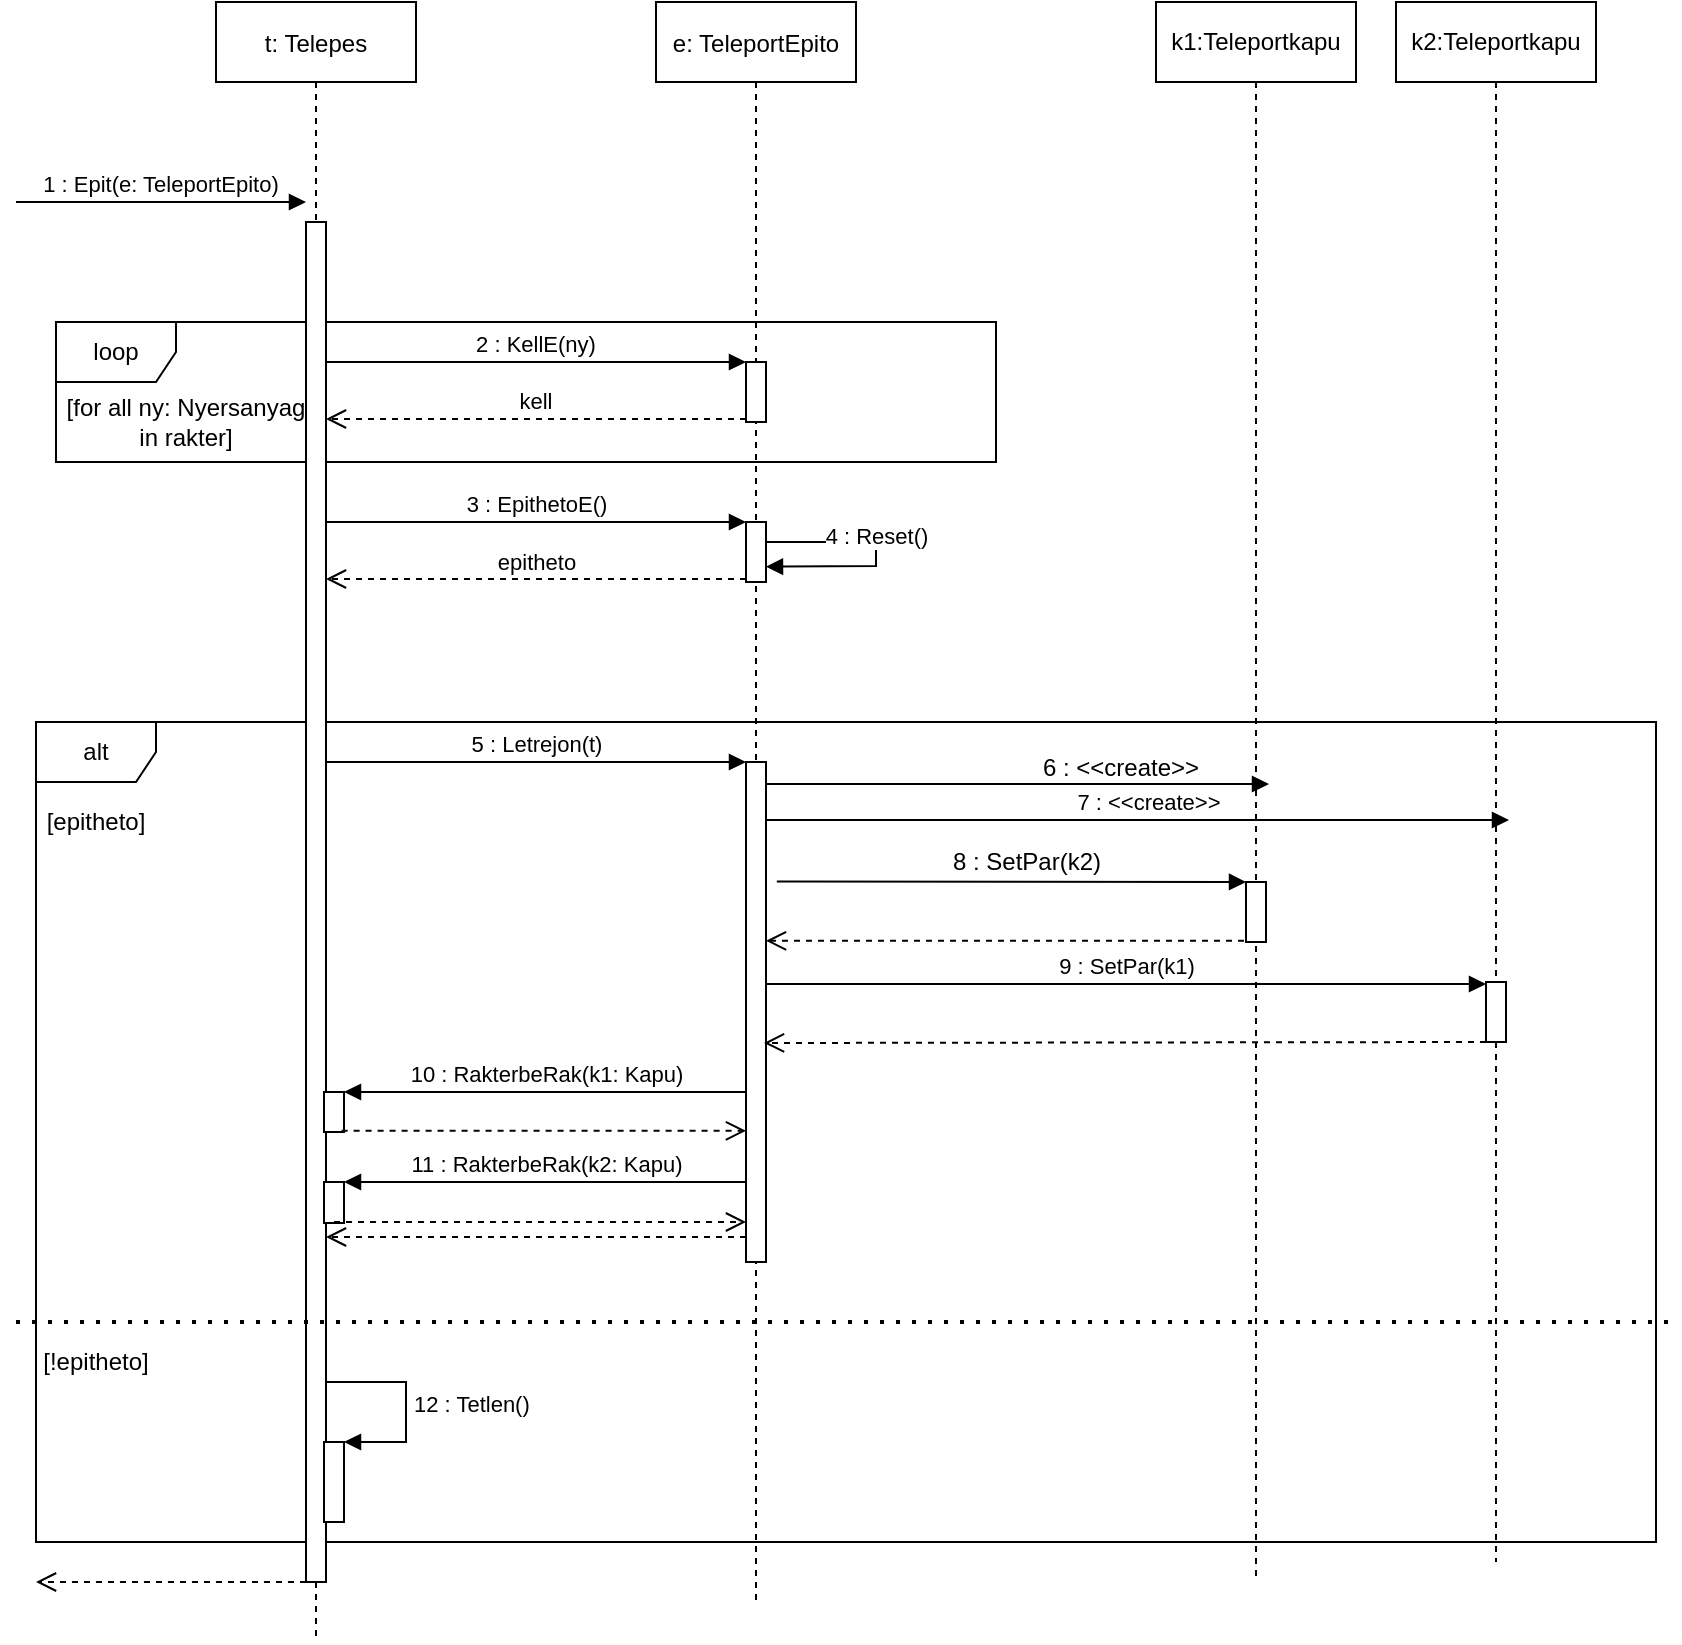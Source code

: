 <mxfile version="14.4.3" type="github" pages="2">
  <diagram id="e0D1zMPyesW4Om_QQEkk" name="Page-1">
    <mxGraphModel grid="1" gridSize="10" guides="1" tooltips="1" connect="1" arrows="1" page="1" fold="1" pageScale="1" pageWidth="1654" pageHeight="1169" math="0" shadow="0">
      <root>
        <mxCell id="0" />
        <mxCell id="1" parent="0" />
        <mxCell id="oiaefqIDaloyJVjSFk9S-1" value="alt" style="shape=umlFrame;whiteSpace=wrap;html=1;" vertex="1" parent="1">
          <mxGeometry x="30" y="380" width="810" height="410" as="geometry" />
        </mxCell>
        <mxCell id="oiaefqIDaloyJVjSFk9S-2" value="3 : EpithetoE()" style="html=1;verticalAlign=bottom;endArrow=block;entryX=0;entryY=0;" edge="1" parent="1" source="oiaefqIDaloyJVjSFk9S-5" target="oiaefqIDaloyJVjSFk9S-12">
          <mxGeometry relative="1" as="geometry">
            <mxPoint x="170" y="260" as="sourcePoint" />
          </mxGeometry>
        </mxCell>
        <mxCell id="oiaefqIDaloyJVjSFk9S-3" value="loop" style="shape=umlFrame;whiteSpace=wrap;html=1;" vertex="1" parent="1">
          <mxGeometry x="40" y="180" width="470" height="70" as="geometry" />
        </mxCell>
        <mxCell id="oiaefqIDaloyJVjSFk9S-4" value="t: Telepes" style="shape=umlLifeline;perimeter=lifelinePerimeter;container=1;collapsible=0;recursiveResize=0;rounded=0;shadow=0;strokeWidth=1;" vertex="1" parent="1">
          <mxGeometry x="120" y="20" width="100" height="820" as="geometry" />
        </mxCell>
        <mxCell id="oiaefqIDaloyJVjSFk9S-5" value="" style="html=1;points=[];perimeter=orthogonalPerimeter;" vertex="1" parent="oiaefqIDaloyJVjSFk9S-4">
          <mxGeometry x="45" y="110" width="10" height="680" as="geometry" />
        </mxCell>
        <mxCell id="oiaefqIDaloyJVjSFk9S-6" value="" style="html=1;points=[];perimeter=orthogonalPerimeter;" vertex="1" parent="oiaefqIDaloyJVjSFk9S-4">
          <mxGeometry x="54" y="720" width="10" height="40" as="geometry" />
        </mxCell>
        <mxCell id="oiaefqIDaloyJVjSFk9S-7" value="12 : Tetlen()" style="edgeStyle=orthogonalEdgeStyle;html=1;align=left;spacingLeft=2;endArrow=block;rounded=0;entryX=1;entryY=0;" edge="1" parent="oiaefqIDaloyJVjSFk9S-4" source="oiaefqIDaloyJVjSFk9S-5" target="oiaefqIDaloyJVjSFk9S-6">
          <mxGeometry relative="1" as="geometry">
            <mxPoint x="64" y="690" as="sourcePoint" />
            <Array as="points">
              <mxPoint x="95" y="690" />
              <mxPoint x="95" y="720" />
            </Array>
          </mxGeometry>
        </mxCell>
        <mxCell id="oiaefqIDaloyJVjSFk9S-8" value="" style="html=1;points=[];perimeter=orthogonalPerimeter;" vertex="1" parent="oiaefqIDaloyJVjSFk9S-4">
          <mxGeometry x="54" y="590" width="10" height="20.5" as="geometry" />
        </mxCell>
        <mxCell id="oiaefqIDaloyJVjSFk9S-9" value="" style="html=1;points=[];perimeter=orthogonalPerimeter;" vertex="1" parent="oiaefqIDaloyJVjSFk9S-4">
          <mxGeometry x="54" y="545" width="10" height="20" as="geometry" />
        </mxCell>
        <mxCell id="oiaefqIDaloyJVjSFk9S-11" value="e: TeleportEpito" style="shape=umlLifeline;perimeter=lifelinePerimeter;container=1;collapsible=0;recursiveResize=0;rounded=0;shadow=0;strokeWidth=1;" vertex="1" parent="1">
          <mxGeometry x="340" y="20" width="100" height="800" as="geometry" />
        </mxCell>
        <mxCell id="oiaefqIDaloyJVjSFk9S-12" value="" style="html=1;points=[];perimeter=orthogonalPerimeter;" vertex="1" parent="oiaefqIDaloyJVjSFk9S-11">
          <mxGeometry x="45" y="260" width="10" height="30" as="geometry" />
        </mxCell>
        <mxCell id="oiaefqIDaloyJVjSFk9S-13" value="" style="points=[];perimeter=orthogonalPerimeter;rounded=0;shadow=0;strokeWidth=1;" vertex="1" parent="oiaefqIDaloyJVjSFk9S-11">
          <mxGeometry x="45" y="180" width="10" height="30" as="geometry" />
        </mxCell>
        <mxCell id="oiaefqIDaloyJVjSFk9S-14" value="" style="html=1;points=[];perimeter=orthogonalPerimeter;" vertex="1" parent="oiaefqIDaloyJVjSFk9S-11">
          <mxGeometry x="45" y="380" width="10" height="250" as="geometry" />
        </mxCell>
        <mxCell id="oiaefqIDaloyJVjSFk9S-15" value="kell" style="verticalAlign=bottom;endArrow=open;dashed=1;endSize=8;exitX=0;exitY=0.95;shadow=0;strokeWidth=1;" edge="1" parent="1" source="oiaefqIDaloyJVjSFk9S-13" target="oiaefqIDaloyJVjSFk9S-5">
          <mxGeometry relative="1" as="geometry">
            <mxPoint x="275" y="236" as="targetPoint" />
          </mxGeometry>
        </mxCell>
        <mxCell id="oiaefqIDaloyJVjSFk9S-16" value="2 : KellE(ny)" style="verticalAlign=bottom;endArrow=block;entryX=0;entryY=0;shadow=0;strokeWidth=1;" edge="1" parent="1" source="oiaefqIDaloyJVjSFk9S-5" target="oiaefqIDaloyJVjSFk9S-13">
          <mxGeometry relative="1" as="geometry">
            <mxPoint x="275" y="160" as="sourcePoint" />
            <Array as="points" />
          </mxGeometry>
        </mxCell>
        <mxCell id="oiaefqIDaloyJVjSFk9S-17" value="[for all ny: Nyersanyag in rakter]" style="text;html=1;strokeColor=none;fillColor=none;align=center;verticalAlign=middle;whiteSpace=wrap;rounded=0;" vertex="1" parent="1">
          <mxGeometry x="40" y="220" width="130" height="20" as="geometry" />
        </mxCell>
        <mxCell id="oiaefqIDaloyJVjSFk9S-18" value="[epitheto]" style="text;html=1;strokeColor=none;fillColor=none;align=center;verticalAlign=middle;whiteSpace=wrap;rounded=0;" vertex="1" parent="1">
          <mxGeometry x="40" y="420" width="40" height="20" as="geometry" />
        </mxCell>
        <mxCell id="oiaefqIDaloyJVjSFk9S-19" value="epitheto" style="html=1;verticalAlign=bottom;endArrow=open;dashed=1;endSize=8;exitX=0;exitY=0.95;" edge="1" parent="1" source="oiaefqIDaloyJVjSFk9S-12" target="oiaefqIDaloyJVjSFk9S-5">
          <mxGeometry relative="1" as="geometry">
            <mxPoint x="170" y="279" as="targetPoint" />
          </mxGeometry>
        </mxCell>
        <mxCell id="oiaefqIDaloyJVjSFk9S-20" value="1 : Epit(e: TeleportEpito)" style="verticalAlign=bottom;startArrow=none;endArrow=block;startSize=8;shadow=0;strokeWidth=1;startFill=0;" edge="1" parent="1">
          <mxGeometry relative="1" as="geometry">
            <mxPoint x="20" y="120" as="sourcePoint" />
            <mxPoint x="165" y="120" as="targetPoint" />
          </mxGeometry>
        </mxCell>
        <mxCell id="oiaefqIDaloyJVjSFk9S-21" value="" style="html=1;verticalAlign=bottom;endArrow=open;dashed=1;endSize=8;" edge="1" parent="1" source="oiaefqIDaloyJVjSFk9S-5">
          <mxGeometry relative="1" as="geometry">
            <mxPoint x="166" y="759" as="sourcePoint" />
            <mxPoint x="30" y="810" as="targetPoint" />
            <Array as="points" />
          </mxGeometry>
        </mxCell>
        <mxCell id="oiaefqIDaloyJVjSFk9S-22" value="" style="endArrow=none;dashed=1;html=1;dashPattern=1 3;strokeWidth=2;" edge="1" parent="1">
          <mxGeometry width="50" height="50" relative="1" as="geometry">
            <mxPoint x="20" y="680" as="sourcePoint" />
            <mxPoint x="850" y="680" as="targetPoint" />
            <Array as="points" />
          </mxGeometry>
        </mxCell>
        <mxCell id="oiaefqIDaloyJVjSFk9S-23" value="[!epitheto]" style="text;html=1;strokeColor=none;fillColor=none;align=center;verticalAlign=middle;whiteSpace=wrap;rounded=0;" vertex="1" parent="1">
          <mxGeometry x="40" y="690" width="40" height="20" as="geometry" />
        </mxCell>
        <mxCell id="oiaefqIDaloyJVjSFk9S-24" value="5 : Letrejon(t)" style="html=1;verticalAlign=bottom;endArrow=block;entryX=0;entryY=0;" edge="1" parent="1" source="oiaefqIDaloyJVjSFk9S-5" target="oiaefqIDaloyJVjSFk9S-14">
          <mxGeometry relative="1" as="geometry">
            <mxPoint x="315" y="600" as="sourcePoint" />
          </mxGeometry>
        </mxCell>
        <mxCell id="oiaefqIDaloyJVjSFk9S-25" value="" style="html=1;verticalAlign=bottom;endArrow=open;dashed=1;endSize=8;exitX=0;exitY=0.95;" edge="1" parent="1" source="oiaefqIDaloyJVjSFk9S-14" target="oiaefqIDaloyJVjSFk9S-5">
          <mxGeometry relative="1" as="geometry">
            <mxPoint x="315" y="676" as="targetPoint" />
          </mxGeometry>
        </mxCell>
        <mxCell id="oiaefqIDaloyJVjSFk9S-26" value="11 : RakterbeRak(k2: Kapu)" style="html=1;verticalAlign=bottom;endArrow=block;" edge="1" parent="1" source="oiaefqIDaloyJVjSFk9S-14" target="oiaefqIDaloyJVjSFk9S-8">
          <mxGeometry relative="1" as="geometry">
            <mxPoint x="384" y="536.78" as="sourcePoint" />
            <mxPoint x="179" y="680.53" as="targetPoint" />
            <Array as="points" />
          </mxGeometry>
        </mxCell>
        <mxCell id="oiaefqIDaloyJVjSFk9S-27" value="" style="html=1;verticalAlign=bottom;endArrow=open;dashed=1;endSize=8;" edge="1" parent="1" target="oiaefqIDaloyJVjSFk9S-14">
          <mxGeometry relative="1" as="geometry">
            <mxPoint x="384" y="550.53" as="targetPoint" />
            <mxPoint x="179" y="630" as="sourcePoint" />
            <Array as="points" />
          </mxGeometry>
        </mxCell>
        <mxCell id="oiaefqIDaloyJVjSFk9S-28" value="k1:Teleportkapu" style="shape=umlLifeline;perimeter=lifelinePerimeter;whiteSpace=wrap;html=1;container=1;collapsible=0;recursiveResize=0;outlineConnect=0;" vertex="1" parent="1">
          <mxGeometry x="590" y="20" width="100" height="790" as="geometry" />
        </mxCell>
        <mxCell id="oiaefqIDaloyJVjSFk9S-38" value="" style="html=1;points=[];perimeter=orthogonalPerimeter;" vertex="1" parent="oiaefqIDaloyJVjSFk9S-28">
          <mxGeometry x="45" y="440" width="10" height="30" as="geometry" />
        </mxCell>
        <mxCell id="oiaefqIDaloyJVjSFk9S-29" value="k2:Teleportkapu" style="shape=umlLifeline;perimeter=lifelinePerimeter;whiteSpace=wrap;html=1;container=1;collapsible=0;recursiveResize=0;outlineConnect=0;" vertex="1" parent="1">
          <mxGeometry x="710" y="20" width="100" height="780" as="geometry" />
        </mxCell>
        <mxCell id="oiaefqIDaloyJVjSFk9S-30" value="10 : RakterbeRak(k1: Kapu)" style="html=1;verticalAlign=bottom;endArrow=block;" edge="1" parent="1" source="oiaefqIDaloyJVjSFk9S-14" target="oiaefqIDaloyJVjSFk9S-9">
          <mxGeometry relative="1" as="geometry">
            <mxPoint x="385" y="480" as="sourcePoint" />
            <mxPoint x="179" y="630.03" as="targetPoint" />
            <Array as="points" />
          </mxGeometry>
        </mxCell>
        <mxCell id="oiaefqIDaloyJVjSFk9S-31" value="" style="html=1;verticalAlign=bottom;endArrow=block;exitX=1.54;exitY=0.239;exitDx=0;exitDy=0;exitPerimeter=0;" edge="1" parent="1" source="oiaefqIDaloyJVjSFk9S-14" target="oiaefqIDaloyJVjSFk9S-38">
          <mxGeometry x="0.079" y="10" width="80" relative="1" as="geometry">
            <mxPoint x="400" y="420" as="sourcePoint" />
            <mxPoint x="480" y="420" as="targetPoint" />
            <mxPoint as="offset" />
          </mxGeometry>
        </mxCell>
        <mxCell id="oiaefqIDaloyJVjSFk9S-32" value="9 : SetPar(k1)" style="html=1;verticalAlign=bottom;endArrow=block;exitX=0.98;exitY=0.444;exitDx=0;exitDy=0;exitPerimeter=0;" edge="1" parent="1" source="oiaefqIDaloyJVjSFk9S-14" target="oiaefqIDaloyJVjSFk9S-40">
          <mxGeometry width="80" relative="1" as="geometry">
            <mxPoint x="400" y="440" as="sourcePoint" />
            <mxPoint x="659.5" y="440" as="targetPoint" />
          </mxGeometry>
        </mxCell>
        <mxCell id="oiaefqIDaloyJVjSFk9S-33" value="8 : SetPar(k2)" style="text;html=1;align=center;verticalAlign=middle;resizable=0;points=[];autosize=1;" vertex="1" parent="1">
          <mxGeometry x="480" y="440" width="90" height="20" as="geometry" />
        </mxCell>
        <mxCell id="oiaefqIDaloyJVjSFk9S-34" value="4 : Reset()" style="html=1;verticalAlign=bottom;endArrow=block;exitX=0.55;exitY=0.289;exitDx=0;exitDy=0;exitPerimeter=0;entryX=1;entryY=0.733;entryDx=0;entryDy=0;entryPerimeter=0;rounded=0;" edge="1" parent="1">
          <mxGeometry relative="1" as="geometry">
            <mxPoint x="395" y="290.0" as="sourcePoint" />
            <mxPoint x="395" y="302.35" as="targetPoint" />
            <Array as="points">
              <mxPoint x="450" y="290" />
              <mxPoint x="450" y="302" />
            </Array>
          </mxGeometry>
        </mxCell>
        <mxCell id="oiaefqIDaloyJVjSFk9S-35" value="" style="html=1;verticalAlign=bottom;endArrow=block;" edge="1" parent="1" source="oiaefqIDaloyJVjSFk9S-14">
          <mxGeometry x="0.079" y="10" width="80" relative="1" as="geometry">
            <mxPoint x="400" y="411" as="sourcePoint" />
            <mxPoint x="646.5" y="411" as="targetPoint" />
            <mxPoint as="offset" />
          </mxGeometry>
        </mxCell>
        <mxCell id="oiaefqIDaloyJVjSFk9S-36" value="7 : &amp;lt;&amp;lt;create&amp;gt;&amp;gt;" style="html=1;verticalAlign=bottom;endArrow=block;" edge="1" parent="1" source="oiaefqIDaloyJVjSFk9S-14">
          <mxGeometry x="0.026" width="80" relative="1" as="geometry">
            <mxPoint x="404" y="429" as="sourcePoint" />
            <mxPoint x="766.5" y="429" as="targetPoint" />
            <mxPoint as="offset" />
          </mxGeometry>
        </mxCell>
        <mxCell id="oiaefqIDaloyJVjSFk9S-37" value="6 : &amp;lt;&amp;lt;create&amp;gt;&amp;gt;" style="text;html=1;align=center;verticalAlign=middle;resizable=0;points=[];autosize=1;" vertex="1" parent="1">
          <mxGeometry x="527" y="392.75" width="90" height="20" as="geometry" />
        </mxCell>
        <mxCell id="oiaefqIDaloyJVjSFk9S-39" value="" style="html=1;verticalAlign=bottom;endArrow=open;dashed=1;endSize=8;exitX=-0.1;exitY=0.98;exitDx=0;exitDy=0;exitPerimeter=0;" edge="1" parent="1" source="oiaefqIDaloyJVjSFk9S-38" target="oiaefqIDaloyJVjSFk9S-14">
          <mxGeometry relative="1" as="geometry">
            <mxPoint x="410" y="460" as="sourcePoint" />
            <mxPoint x="330" y="460" as="targetPoint" />
          </mxGeometry>
        </mxCell>
        <mxCell id="oiaefqIDaloyJVjSFk9S-40" value="" style="html=1;points=[];perimeter=orthogonalPerimeter;" vertex="1" parent="1">
          <mxGeometry x="755" y="510" width="10" height="30" as="geometry" />
        </mxCell>
        <mxCell id="oiaefqIDaloyJVjSFk9S-41" value="" style="html=1;verticalAlign=bottom;endArrow=open;dashed=1;endSize=8;entryX=0.9;entryY=0.562;entryDx=0;entryDy=0;entryPerimeter=0;" edge="1" parent="1" source="oiaefqIDaloyJVjSFk9S-40" target="oiaefqIDaloyJVjSFk9S-14">
          <mxGeometry relative="1" as="geometry">
            <mxPoint x="410" y="460" as="sourcePoint" />
            <mxPoint x="330" y="460" as="targetPoint" />
          </mxGeometry>
        </mxCell>
        <mxCell id="oiaefqIDaloyJVjSFk9S-10" value="" style="html=1;verticalAlign=bottom;endArrow=open;dashed=1;endSize=8;exitX=0.88;exitY=0.97;exitDx=0;exitDy=0;exitPerimeter=0;" edge="1" parent="1" source="oiaefqIDaloyJVjSFk9S-9" target="oiaefqIDaloyJVjSFk9S-14">
          <mxGeometry relative="1" as="geometry">
            <mxPoint x="384" y="558" as="targetPoint" />
            <mxPoint x="199" y="498.03" as="sourcePoint" />
            <Array as="points" />
          </mxGeometry>
        </mxCell>
      </root>
    </mxGraphModel>
  </diagram>
  <diagram id="UfEcpHCbDVrySbEqps7D" name="Page-2">
    <mxGraphModel dx="868" dy="450" grid="1" gridSize="10" guides="1" tooltips="1" connect="1" arrows="1" fold="1" page="1" pageScale="1" pageWidth="1654" pageHeight="1169" math="0" shadow="0">
      <root>
        <mxCell id="_W0hZLIVAOP-aF1G-cph-0" />
        <mxCell id="_W0hZLIVAOP-aF1G-cph-1" parent="_W0hZLIVAOP-aF1G-cph-0" />
        <mxCell id="_W0hZLIVAOP-aF1G-cph-2" value="alt" style="shape=umlFrame;whiteSpace=wrap;html=1;" vertex="1" parent="_W0hZLIVAOP-aF1G-cph-1">
          <mxGeometry x="30" y="380" width="490" height="330" as="geometry" />
        </mxCell>
        <mxCell id="_W0hZLIVAOP-aF1G-cph-3" value="4 : EpithetoE()" style="html=1;verticalAlign=bottom;endArrow=block;entryX=0;entryY=0;" edge="1" parent="_W0hZLIVAOP-aF1G-cph-1" source="_W0hZLIVAOP-aF1G-cph-6" target="_W0hZLIVAOP-aF1G-cph-11">
          <mxGeometry relative="1" as="geometry">
            <mxPoint x="170" y="260" as="sourcePoint" />
          </mxGeometry>
        </mxCell>
        <mxCell id="_W0hZLIVAOP-aF1G-cph-4" value="loop" style="shape=umlFrame;whiteSpace=wrap;html=1;" vertex="1" parent="_W0hZLIVAOP-aF1G-cph-1">
          <mxGeometry x="40" y="180" width="470" height="70" as="geometry" />
        </mxCell>
        <mxCell id="_W0hZLIVAOP-aF1G-cph-5" value="t: Telepes" style="shape=umlLifeline;perimeter=lifelinePerimeter;container=1;collapsible=0;recursiveResize=0;rounded=0;shadow=0;strokeWidth=1;" vertex="1" parent="_W0hZLIVAOP-aF1G-cph-1">
          <mxGeometry x="120" y="20" width="100" height="820" as="geometry" />
        </mxCell>
        <mxCell id="_W0hZLIVAOP-aF1G-cph-6" value="" style="html=1;points=[];perimeter=orthogonalPerimeter;" vertex="1" parent="_W0hZLIVAOP-aF1G-cph-5">
          <mxGeometry x="45" y="110" width="10" height="640" as="geometry" />
        </mxCell>
        <mxCell id="_W0hZLIVAOP-aF1G-cph-7" value="" style="html=1;points=[];perimeter=orthogonalPerimeter;" vertex="1" parent="_W0hZLIVAOP-aF1G-cph-5">
          <mxGeometry x="55" y="640" width="10" height="40" as="geometry" />
        </mxCell>
        <mxCell id="_W0hZLIVAOP-aF1G-cph-8" value="9 : Tetlen()" style="edgeStyle=orthogonalEdgeStyle;html=1;align=left;spacingLeft=2;endArrow=block;rounded=0;entryX=1;entryY=0;" edge="1" parent="_W0hZLIVAOP-aF1G-cph-5" target="_W0hZLIVAOP-aF1G-cph-7">
          <mxGeometry relative="1" as="geometry">
            <mxPoint x="60" y="590" as="sourcePoint" />
            <Array as="points">
              <mxPoint x="95" y="590" />
              <mxPoint x="95" y="640" />
            </Array>
          </mxGeometry>
        </mxCell>
        <mxCell id="_W0hZLIVAOP-aF1G-cph-9" value="" style="html=1;points=[];perimeter=orthogonalPerimeter;" vertex="1" parent="_W0hZLIVAOP-aF1G-cph-5">
          <mxGeometry x="54" y="510.03" width="10" height="20.5" as="geometry" />
        </mxCell>
        <mxCell id="_W0hZLIVAOP-aF1G-cph-33" value="" style="html=1;points=[];perimeter=orthogonalPerimeter;" vertex="1" parent="_W0hZLIVAOP-aF1G-cph-5">
          <mxGeometry x="54" y="460.03" width="10" height="20" as="geometry" />
        </mxCell>
        <mxCell id="_W0hZLIVAOP-aF1G-cph-35" value="" style="html=1;verticalAlign=bottom;endArrow=open;dashed=1;endSize=8;" edge="1" parent="_W0hZLIVAOP-aF1G-cph-5" source="_W0hZLIVAOP-aF1G-cph-33">
          <mxGeometry relative="1" as="geometry">
            <mxPoint x="264" y="480.03" as="targetPoint" />
            <mxPoint x="79" y="478.03" as="sourcePoint" />
            <Array as="points">
              <mxPoint x="139" y="480.03" />
            </Array>
          </mxGeometry>
        </mxCell>
        <mxCell id="_W0hZLIVAOP-aF1G-cph-10" value="e: TeleportBOM" style="shape=umlLifeline;perimeter=lifelinePerimeter;container=1;collapsible=0;recursiveResize=0;rounded=0;shadow=0;strokeWidth=1;" vertex="1" parent="_W0hZLIVAOP-aF1G-cph-1">
          <mxGeometry x="340" y="20" width="100" height="750" as="geometry" />
        </mxCell>
        <mxCell id="_W0hZLIVAOP-aF1G-cph-11" value="" style="html=1;points=[];perimeter=orthogonalPerimeter;" vertex="1" parent="_W0hZLIVAOP-aF1G-cph-10">
          <mxGeometry x="45" y="260" width="10" height="30" as="geometry" />
        </mxCell>
        <mxCell id="_W0hZLIVAOP-aF1G-cph-12" value="" style="points=[];perimeter=orthogonalPerimeter;rounded=0;shadow=0;strokeWidth=1;" vertex="1" parent="_W0hZLIVAOP-aF1G-cph-10">
          <mxGeometry x="45" y="180" width="10" height="30" as="geometry" />
        </mxCell>
        <mxCell id="_W0hZLIVAOP-aF1G-cph-15" value="" style="html=1;points=[];perimeter=orthogonalPerimeter;" vertex="1" parent="_W0hZLIVAOP-aF1G-cph-10">
          <mxGeometry x="45" y="380" width="10" height="190" as="geometry" />
        </mxCell>
        <mxCell id="_W0hZLIVAOP-aF1G-cph-16" value="kell" style="verticalAlign=bottom;endArrow=open;dashed=1;endSize=8;exitX=0;exitY=0.95;shadow=0;strokeWidth=1;" edge="1" parent="_W0hZLIVAOP-aF1G-cph-1" source="_W0hZLIVAOP-aF1G-cph-12" target="_W0hZLIVAOP-aF1G-cph-6">
          <mxGeometry relative="1" as="geometry">
            <mxPoint x="275" y="236" as="targetPoint" />
          </mxGeometry>
        </mxCell>
        <mxCell id="_W0hZLIVAOP-aF1G-cph-17" value="3 : KellE(ny)" style="verticalAlign=bottom;endArrow=block;entryX=0;entryY=0;shadow=0;strokeWidth=1;" edge="1" parent="_W0hZLIVAOP-aF1G-cph-1" source="_W0hZLIVAOP-aF1G-cph-6" target="_W0hZLIVAOP-aF1G-cph-12">
          <mxGeometry relative="1" as="geometry">
            <mxPoint x="275" y="160" as="sourcePoint" />
            <Array as="points" />
          </mxGeometry>
        </mxCell>
        <mxCell id="_W0hZLIVAOP-aF1G-cph-18" value="[for all ny: Nyersanyag in rakter]" style="text;html=1;strokeColor=none;fillColor=none;align=center;verticalAlign=middle;whiteSpace=wrap;rounded=0;" vertex="1" parent="_W0hZLIVAOP-aF1G-cph-1">
          <mxGeometry x="40" y="220" width="130" height="20" as="geometry" />
        </mxCell>
        <mxCell id="_W0hZLIVAOP-aF1G-cph-19" value="[epitheto]" style="text;html=1;strokeColor=none;fillColor=none;align=center;verticalAlign=middle;whiteSpace=wrap;rounded=0;" vertex="1" parent="_W0hZLIVAOP-aF1G-cph-1">
          <mxGeometry x="40" y="420" width="40" height="20" as="geometry" />
        </mxCell>
        <mxCell id="_W0hZLIVAOP-aF1G-cph-20" value="epitheto" style="html=1;verticalAlign=bottom;endArrow=open;dashed=1;endSize=8;exitX=0;exitY=0.95;" edge="1" parent="_W0hZLIVAOP-aF1G-cph-1" source="_W0hZLIVAOP-aF1G-cph-11" target="_W0hZLIVAOP-aF1G-cph-6">
          <mxGeometry relative="1" as="geometry">
            <mxPoint x="170" y="279" as="targetPoint" />
          </mxGeometry>
        </mxCell>
        <mxCell id="_W0hZLIVAOP-aF1G-cph-23" value="1 : Epit(e: TeleportBOM)" style="verticalAlign=bottom;startArrow=none;endArrow=block;startSize=8;shadow=0;strokeWidth=1;startFill=0;" edge="1" parent="_W0hZLIVAOP-aF1G-cph-1">
          <mxGeometry relative="1" as="geometry">
            <mxPoint x="20" y="120" as="sourcePoint" />
            <mxPoint x="165" y="120" as="targetPoint" />
          </mxGeometry>
        </mxCell>
        <mxCell id="_W0hZLIVAOP-aF1G-cph-26" value="" style="html=1;verticalAlign=bottom;endArrow=open;dashed=1;endSize=8;" edge="1" parent="_W0hZLIVAOP-aF1G-cph-1">
          <mxGeometry relative="1" as="geometry">
            <mxPoint x="166" y="759" as="sourcePoint" />
            <mxPoint x="30" y="759" as="targetPoint" />
            <Array as="points">
              <mxPoint x="110" y="759" />
              <mxPoint x="80" y="759" />
              <mxPoint x="50" y="759" />
            </Array>
          </mxGeometry>
        </mxCell>
        <mxCell id="_W0hZLIVAOP-aF1G-cph-27" value="" style="endArrow=none;dashed=1;html=1;dashPattern=1 3;strokeWidth=2;entryX=0.998;entryY=0.667;entryDx=0;entryDy=0;entryPerimeter=0;exitX=-0.004;exitY=0.652;exitDx=0;exitDy=0;exitPerimeter=0;" edge="1" parent="_W0hZLIVAOP-aF1G-cph-1" source="_W0hZLIVAOP-aF1G-cph-2" target="_W0hZLIVAOP-aF1G-cph-2">
          <mxGeometry width="50" height="50" relative="1" as="geometry">
            <mxPoint x="30" y="560" as="sourcePoint" />
            <mxPoint x="520" y="560" as="targetPoint" />
          </mxGeometry>
        </mxCell>
        <mxCell id="_W0hZLIVAOP-aF1G-cph-28" value="[!epitheto]" style="text;html=1;strokeColor=none;fillColor=none;align=center;verticalAlign=middle;whiteSpace=wrap;rounded=0;" vertex="1" parent="_W0hZLIVAOP-aF1G-cph-1">
          <mxGeometry x="40" y="620" width="40" height="20" as="geometry" />
        </mxCell>
        <mxCell id="_W0hZLIVAOP-aF1G-cph-29" value="8 : Letrejon(t)" style="html=1;verticalAlign=bottom;endArrow=block;entryX=0;entryY=0;" edge="1" parent="_W0hZLIVAOP-aF1G-cph-1" source="_W0hZLIVAOP-aF1G-cph-6" target="_W0hZLIVAOP-aF1G-cph-15">
          <mxGeometry relative="1" as="geometry">
            <mxPoint x="315" y="600" as="sourcePoint" />
          </mxGeometry>
        </mxCell>
        <mxCell id="_W0hZLIVAOP-aF1G-cph-30" value="" style="html=1;verticalAlign=bottom;endArrow=open;dashed=1;endSize=8;exitX=0;exitY=0.95;" edge="1" parent="_W0hZLIVAOP-aF1G-cph-1" source="_W0hZLIVAOP-aF1G-cph-15" target="_W0hZLIVAOP-aF1G-cph-6">
          <mxGeometry relative="1" as="geometry">
            <mxPoint x="315" y="676" as="targetPoint" />
          </mxGeometry>
        </mxCell>
        <mxCell id="_W0hZLIVAOP-aF1G-cph-31" value="9 : RakterbeRak(k2: Kapu)" style="html=1;verticalAlign=bottom;endArrow=block;exitX=0.45;exitY=0.649;exitDx=0;exitDy=0;exitPerimeter=0;" edge="1" parent="_W0hZLIVAOP-aF1G-cph-1" target="_W0hZLIVAOP-aF1G-cph-9">
          <mxGeometry relative="1" as="geometry">
            <mxPoint x="384" y="536.78" as="sourcePoint" />
            <mxPoint x="179" y="680.53" as="targetPoint" />
            <Array as="points" />
          </mxGeometry>
        </mxCell>
        <mxCell id="_W0hZLIVAOP-aF1G-cph-32" value="" style="html=1;verticalAlign=bottom;endArrow=open;dashed=1;endSize=8;" edge="1" parent="_W0hZLIVAOP-aF1G-cph-1" source="_W0hZLIVAOP-aF1G-cph-9">
          <mxGeometry relative="1" as="geometry">
            <mxPoint x="384" y="550.53" as="targetPoint" />
            <mxPoint x="199" y="548.53" as="sourcePoint" />
            <Array as="points">
              <mxPoint x="259" y="550.53" />
            </Array>
          </mxGeometry>
        </mxCell>
        <mxCell id="_W0hZLIVAOP-aF1G-cph-36" value="k1:Teleportkapu" style="shape=umlLifeline;perimeter=lifelinePerimeter;whiteSpace=wrap;html=1;container=1;collapsible=0;recursiveResize=0;outlineConnect=0;" vertex="1" parent="_W0hZLIVAOP-aF1G-cph-1">
          <mxGeometry x="590" y="20" width="100" height="720" as="geometry" />
        </mxCell>
        <mxCell id="_W0hZLIVAOP-aF1G-cph-37" value="k2:Teleportkapu" style="shape=umlLifeline;perimeter=lifelinePerimeter;whiteSpace=wrap;html=1;container=1;collapsible=0;recursiveResize=0;outlineConnect=0;" vertex="1" parent="_W0hZLIVAOP-aF1G-cph-1">
          <mxGeometry x="710" y="20" width="100" height="730" as="geometry" />
        </mxCell>
        <mxCell id="_W0hZLIVAOP-aF1G-cph-34" value="9 : RakterbeRak(k1: Kapu)" style="html=1;verticalAlign=bottom;endArrow=block;exitX=0.1;exitY=0.263;exitDx=0;exitDy=0;exitPerimeter=0;" edge="1" parent="_W0hZLIVAOP-aF1G-cph-1" target="_W0hZLIVAOP-aF1G-cph-33">
          <mxGeometry relative="1" as="geometry">
            <mxPoint x="385" y="480" as="sourcePoint" />
            <mxPoint x="179" y="630.03" as="targetPoint" />
            <Array as="points">
              <mxPoint x="349" y="480.03" />
            </Array>
          </mxGeometry>
        </mxCell>
        <mxCell id="_W0hZLIVAOP-aF1G-cph-38" value="" style="html=1;verticalAlign=bottom;endArrow=block;exitX=0.53;exitY=0.571;exitDx=0;exitDy=0;exitPerimeter=0;" edge="1" parent="_W0hZLIVAOP-aF1G-cph-1" source="_W0hZLIVAOP-aF1G-cph-10" target="_W0hZLIVAOP-aF1G-cph-36">
          <mxGeometry x="0.079" y="10" width="80" relative="1" as="geometry">
            <mxPoint x="400" y="420" as="sourcePoint" />
            <mxPoint x="480" y="420" as="targetPoint" />
            <mxPoint as="offset" />
          </mxGeometry>
        </mxCell>
        <mxCell id="_W0hZLIVAOP-aF1G-cph-39" value="SetPar(k1)" style="html=1;verticalAlign=bottom;endArrow=block;exitX=0.57;exitY=0.595;exitDx=0;exitDy=0;exitPerimeter=0;" edge="1" parent="_W0hZLIVAOP-aF1G-cph-1" source="_W0hZLIVAOP-aF1G-cph-10" target="_W0hZLIVAOP-aF1G-cph-37">
          <mxGeometry width="80" relative="1" as="geometry">
            <mxPoint x="400" y="440" as="sourcePoint" />
            <mxPoint x="659.5" y="440" as="targetPoint" />
          </mxGeometry>
        </mxCell>
        <mxCell id="_W0hZLIVAOP-aF1G-cph-40" value="SetPar(k2)" style="text;html=1;align=center;verticalAlign=middle;resizable=0;points=[];autosize=1;" vertex="1" parent="_W0hZLIVAOP-aF1G-cph-1">
          <mxGeometry x="530" y="430" width="70" height="20" as="geometry" />
        </mxCell>
        <mxCell id="_W0hZLIVAOP-aF1G-cph-41" value="5 : Reset()" style="html=1;verticalAlign=bottom;endArrow=block;exitX=0.55;exitY=0.289;exitDx=0;exitDy=0;exitPerimeter=0;entryX=1;entryY=0.733;entryDx=0;entryDy=0;entryPerimeter=0;curved=1;" edge="1" parent="_W0hZLIVAOP-aF1G-cph-1">
          <mxGeometry relative="1" as="geometry">
            <mxPoint x="395" y="290.0" as="sourcePoint" />
            <mxPoint x="395" y="302.35" as="targetPoint" />
            <Array as="points">
              <mxPoint x="470" y="295.36" />
            </Array>
          </mxGeometry>
        </mxCell>
        <mxCell id="_W0hZLIVAOP-aF1G-cph-44" value="" style="html=1;verticalAlign=bottom;endArrow=block;exitX=0.53;exitY=0.571;exitDx=0;exitDy=0;exitPerimeter=0;" edge="1" parent="_W0hZLIVAOP-aF1G-cph-1">
          <mxGeometry x="0.079" y="10" width="80" relative="1" as="geometry">
            <mxPoint x="400" y="411" as="sourcePoint" />
            <mxPoint x="646.5" y="411" as="targetPoint" />
            <mxPoint as="offset" />
          </mxGeometry>
        </mxCell>
        <mxCell id="_W0hZLIVAOP-aF1G-cph-45" value="&amp;lt;&amp;lt;create&amp;gt;&amp;gt;" style="html=1;verticalAlign=bottom;endArrow=block;exitX=0.57;exitY=0.595;exitDx=0;exitDy=0;exitPerimeter=0;" edge="1" parent="_W0hZLIVAOP-aF1G-cph-1">
          <mxGeometry x="0.026" width="80" relative="1" as="geometry">
            <mxPoint x="404" y="429" as="sourcePoint" />
            <mxPoint x="766.5" y="429" as="targetPoint" />
            <mxPoint as="offset" />
          </mxGeometry>
        </mxCell>
        <mxCell id="_W0hZLIVAOP-aF1G-cph-46" value="&amp;lt;&amp;lt;create&amp;gt;&amp;gt;" style="text;html=1;align=center;verticalAlign=middle;resizable=0;points=[];autosize=1;" vertex="1" parent="_W0hZLIVAOP-aF1G-cph-1">
          <mxGeometry x="532" y="392.75" width="80" height="20" as="geometry" />
        </mxCell>
        <mxCell id="_W0hZLIVAOP-aF1G-cph-47" value="" style="ellipse;html=1;shape=endState;fillColor=#000000;strokeColor=#ff0000;" vertex="1" parent="_W0hZLIVAOP-aF1G-cph-1">
          <mxGeometry x="60" y="50" width="30" height="30" as="geometry" />
        </mxCell>
      </root>
    </mxGraphModel>
  </diagram>
</mxfile>
